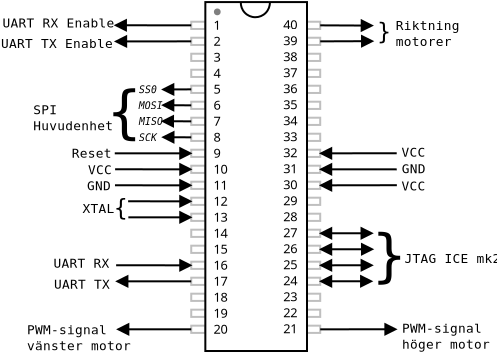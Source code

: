 <?xml version="1.0" encoding="UTF-8"?>
<dia:diagram xmlns:dia="http://www.lysator.liu.se/~alla/dia/">
  <dia:layer name="Background" visible="true" active="true">
    <dia:group>
      <dia:object type="Standard - Box" version="0" id="O0">
        <dia:attribute name="obj_pos">
          <dia:point val="30.769,11.991"/>
        </dia:attribute>
        <dia:attribute name="obj_bb">
          <dia:rectangle val="30.719,11.941;31.531,12.403"/>
        </dia:attribute>
        <dia:attribute name="elem_corner">
          <dia:point val="30.769,11.991"/>
        </dia:attribute>
        <dia:attribute name="elem_width">
          <dia:real val="0.712"/>
        </dia:attribute>
        <dia:attribute name="elem_height">
          <dia:real val="0.362"/>
        </dia:attribute>
        <dia:attribute name="border_color">
          <dia:color val="#bfbfbf"/>
        </dia:attribute>
        <dia:attribute name="show_background">
          <dia:boolean val="true"/>
        </dia:attribute>
      </dia:object>
      <dia:object type="Standard - Box" version="0" id="O1">
        <dia:attribute name="obj_pos">
          <dia:point val="30.769,11.191"/>
        </dia:attribute>
        <dia:attribute name="obj_bb">
          <dia:rectangle val="30.719,11.141;31.531,11.603"/>
        </dia:attribute>
        <dia:attribute name="elem_corner">
          <dia:point val="30.769,11.191"/>
        </dia:attribute>
        <dia:attribute name="elem_width">
          <dia:real val="0.712"/>
        </dia:attribute>
        <dia:attribute name="elem_height">
          <dia:real val="0.362"/>
        </dia:attribute>
        <dia:attribute name="border_color">
          <dia:color val="#bfbfbf"/>
        </dia:attribute>
        <dia:attribute name="show_background">
          <dia:boolean val="true"/>
        </dia:attribute>
      </dia:object>
      <dia:object type="Standard - Box" version="0" id="O2">
        <dia:attribute name="obj_pos">
          <dia:point val="30.769,10.391"/>
        </dia:attribute>
        <dia:attribute name="obj_bb">
          <dia:rectangle val="30.719,10.341;31.531,10.803"/>
        </dia:attribute>
        <dia:attribute name="elem_corner">
          <dia:point val="30.769,10.391"/>
        </dia:attribute>
        <dia:attribute name="elem_width">
          <dia:real val="0.712"/>
        </dia:attribute>
        <dia:attribute name="elem_height">
          <dia:real val="0.362"/>
        </dia:attribute>
        <dia:attribute name="border_color">
          <dia:color val="#bfbfbf"/>
        </dia:attribute>
        <dia:attribute name="show_background">
          <dia:boolean val="true"/>
        </dia:attribute>
      </dia:object>
      <dia:object type="Standard - Box" version="0" id="O3">
        <dia:attribute name="obj_pos">
          <dia:point val="30.769,13.591"/>
        </dia:attribute>
        <dia:attribute name="obj_bb">
          <dia:rectangle val="30.719,13.54;31.531,14.003"/>
        </dia:attribute>
        <dia:attribute name="elem_corner">
          <dia:point val="30.769,13.591"/>
        </dia:attribute>
        <dia:attribute name="elem_width">
          <dia:real val="0.712"/>
        </dia:attribute>
        <dia:attribute name="elem_height">
          <dia:real val="0.362"/>
        </dia:attribute>
        <dia:attribute name="border_color">
          <dia:color val="#bfbfbf"/>
        </dia:attribute>
        <dia:attribute name="show_background">
          <dia:boolean val="true"/>
        </dia:attribute>
      </dia:object>
      <dia:object type="Standard - Box" version="0" id="O4">
        <dia:attribute name="obj_pos">
          <dia:point val="30.769,12.791"/>
        </dia:attribute>
        <dia:attribute name="obj_bb">
          <dia:rectangle val="30.719,12.741;31.531,13.203"/>
        </dia:attribute>
        <dia:attribute name="elem_corner">
          <dia:point val="30.769,12.791"/>
        </dia:attribute>
        <dia:attribute name="elem_width">
          <dia:real val="0.712"/>
        </dia:attribute>
        <dia:attribute name="elem_height">
          <dia:real val="0.362"/>
        </dia:attribute>
        <dia:attribute name="border_color">
          <dia:color val="#bfbfbf"/>
        </dia:attribute>
        <dia:attribute name="show_background">
          <dia:boolean val="true"/>
        </dia:attribute>
      </dia:object>
      <dia:object type="Standard - Box" version="0" id="O5">
        <dia:attribute name="obj_pos">
          <dia:point val="30.769,15.99"/>
        </dia:attribute>
        <dia:attribute name="obj_bb">
          <dia:rectangle val="30.719,15.94;31.531,16.402"/>
        </dia:attribute>
        <dia:attribute name="elem_corner">
          <dia:point val="30.769,15.99"/>
        </dia:attribute>
        <dia:attribute name="elem_width">
          <dia:real val="0.712"/>
        </dia:attribute>
        <dia:attribute name="elem_height">
          <dia:real val="0.362"/>
        </dia:attribute>
        <dia:attribute name="border_color">
          <dia:color val="#bfbfbf"/>
        </dia:attribute>
        <dia:attribute name="show_background">
          <dia:boolean val="true"/>
        </dia:attribute>
      </dia:object>
      <dia:object type="Standard - Box" version="0" id="O6">
        <dia:attribute name="obj_pos">
          <dia:point val="30.769,15.19"/>
        </dia:attribute>
        <dia:attribute name="obj_bb">
          <dia:rectangle val="30.719,15.14;31.531,15.603"/>
        </dia:attribute>
        <dia:attribute name="elem_corner">
          <dia:point val="30.769,15.19"/>
        </dia:attribute>
        <dia:attribute name="elem_width">
          <dia:real val="0.712"/>
        </dia:attribute>
        <dia:attribute name="elem_height">
          <dia:real val="0.362"/>
        </dia:attribute>
        <dia:attribute name="border_color">
          <dia:color val="#bfbfbf"/>
        </dia:attribute>
        <dia:attribute name="show_background">
          <dia:boolean val="true"/>
        </dia:attribute>
      </dia:object>
      <dia:object type="Standard - Box" version="0" id="O7">
        <dia:attribute name="obj_pos">
          <dia:point val="30.769,14.39"/>
        </dia:attribute>
        <dia:attribute name="obj_bb">
          <dia:rectangle val="30.719,14.34;31.531,14.803"/>
        </dia:attribute>
        <dia:attribute name="elem_corner">
          <dia:point val="30.769,14.39"/>
        </dia:attribute>
        <dia:attribute name="elem_width">
          <dia:real val="0.712"/>
        </dia:attribute>
        <dia:attribute name="elem_height">
          <dia:real val="0.362"/>
        </dia:attribute>
        <dia:attribute name="border_color">
          <dia:color val="#bfbfbf"/>
        </dia:attribute>
        <dia:attribute name="show_background">
          <dia:boolean val="true"/>
        </dia:attribute>
      </dia:object>
      <dia:object type="Standard - Box" version="0" id="O8">
        <dia:attribute name="obj_pos">
          <dia:point val="30.769,17.59"/>
        </dia:attribute>
        <dia:attribute name="obj_bb">
          <dia:rectangle val="30.719,17.54;31.531,18.002"/>
        </dia:attribute>
        <dia:attribute name="elem_corner">
          <dia:point val="30.769,17.59"/>
        </dia:attribute>
        <dia:attribute name="elem_width">
          <dia:real val="0.712"/>
        </dia:attribute>
        <dia:attribute name="elem_height">
          <dia:real val="0.362"/>
        </dia:attribute>
        <dia:attribute name="border_color">
          <dia:color val="#bfbfbf"/>
        </dia:attribute>
        <dia:attribute name="show_background">
          <dia:boolean val="true"/>
        </dia:attribute>
      </dia:object>
      <dia:object type="Standard - Box" version="0" id="O9">
        <dia:attribute name="obj_pos">
          <dia:point val="30.769,16.79"/>
        </dia:attribute>
        <dia:attribute name="obj_bb">
          <dia:rectangle val="30.719,16.74;31.531,17.202"/>
        </dia:attribute>
        <dia:attribute name="elem_corner">
          <dia:point val="30.769,16.79"/>
        </dia:attribute>
        <dia:attribute name="elem_width">
          <dia:real val="0.712"/>
        </dia:attribute>
        <dia:attribute name="elem_height">
          <dia:real val="0.362"/>
        </dia:attribute>
        <dia:attribute name="border_color">
          <dia:color val="#bfbfbf"/>
        </dia:attribute>
        <dia:attribute name="show_background">
          <dia:boolean val="true"/>
        </dia:attribute>
      </dia:object>
      <dia:object type="Standard - Box" version="0" id="O10">
        <dia:attribute name="obj_pos">
          <dia:point val="30.769,19.989"/>
        </dia:attribute>
        <dia:attribute name="obj_bb">
          <dia:rectangle val="30.719,19.939;31.531,20.402"/>
        </dia:attribute>
        <dia:attribute name="elem_corner">
          <dia:point val="30.769,19.989"/>
        </dia:attribute>
        <dia:attribute name="elem_width">
          <dia:real val="0.712"/>
        </dia:attribute>
        <dia:attribute name="elem_height">
          <dia:real val="0.362"/>
        </dia:attribute>
        <dia:attribute name="border_color">
          <dia:color val="#bfbfbf"/>
        </dia:attribute>
        <dia:attribute name="show_background">
          <dia:boolean val="true"/>
        </dia:attribute>
      </dia:object>
      <dia:object type="Standard - Box" version="0" id="O11">
        <dia:attribute name="obj_pos">
          <dia:point val="30.769,19.189"/>
        </dia:attribute>
        <dia:attribute name="obj_bb">
          <dia:rectangle val="30.719,19.14;31.531,19.602"/>
        </dia:attribute>
        <dia:attribute name="elem_corner">
          <dia:point val="30.769,19.189"/>
        </dia:attribute>
        <dia:attribute name="elem_width">
          <dia:real val="0.712"/>
        </dia:attribute>
        <dia:attribute name="elem_height">
          <dia:real val="0.362"/>
        </dia:attribute>
        <dia:attribute name="border_color">
          <dia:color val="#bfbfbf"/>
        </dia:attribute>
        <dia:attribute name="show_background">
          <dia:boolean val="true"/>
        </dia:attribute>
      </dia:object>
      <dia:object type="Standard - Box" version="0" id="O12">
        <dia:attribute name="obj_pos">
          <dia:point val="30.769,18.39"/>
        </dia:attribute>
        <dia:attribute name="obj_bb">
          <dia:rectangle val="30.719,18.34;31.531,18.802"/>
        </dia:attribute>
        <dia:attribute name="elem_corner">
          <dia:point val="30.769,18.39"/>
        </dia:attribute>
        <dia:attribute name="elem_width">
          <dia:real val="0.712"/>
        </dia:attribute>
        <dia:attribute name="elem_height">
          <dia:real val="0.362"/>
        </dia:attribute>
        <dia:attribute name="border_color">
          <dia:color val="#bfbfbf"/>
        </dia:attribute>
        <dia:attribute name="show_background">
          <dia:boolean val="true"/>
        </dia:attribute>
      </dia:object>
      <dia:object type="Standard - Box" version="0" id="O13">
        <dia:attribute name="obj_pos">
          <dia:point val="30.769,21.589"/>
        </dia:attribute>
        <dia:attribute name="obj_bb">
          <dia:rectangle val="30.719,21.539;31.531,22.002"/>
        </dia:attribute>
        <dia:attribute name="elem_corner">
          <dia:point val="30.769,21.589"/>
        </dia:attribute>
        <dia:attribute name="elem_width">
          <dia:real val="0.712"/>
        </dia:attribute>
        <dia:attribute name="elem_height">
          <dia:real val="0.362"/>
        </dia:attribute>
        <dia:attribute name="border_color">
          <dia:color val="#bfbfbf"/>
        </dia:attribute>
        <dia:attribute name="show_background">
          <dia:boolean val="true"/>
        </dia:attribute>
      </dia:object>
      <dia:object type="Standard - Box" version="0" id="O14">
        <dia:attribute name="obj_pos">
          <dia:point val="30.769,20.789"/>
        </dia:attribute>
        <dia:attribute name="obj_bb">
          <dia:rectangle val="30.719,20.739;31.531,21.202"/>
        </dia:attribute>
        <dia:attribute name="elem_corner">
          <dia:point val="30.769,20.789"/>
        </dia:attribute>
        <dia:attribute name="elem_width">
          <dia:real val="0.712"/>
        </dia:attribute>
        <dia:attribute name="elem_height">
          <dia:real val="0.362"/>
        </dia:attribute>
        <dia:attribute name="border_color">
          <dia:color val="#bfbfbf"/>
        </dia:attribute>
        <dia:attribute name="show_background">
          <dia:boolean val="true"/>
        </dia:attribute>
      </dia:object>
      <dia:object type="Standard - Box" version="0" id="O15">
        <dia:attribute name="obj_pos">
          <dia:point val="30.769,23.989"/>
        </dia:attribute>
        <dia:attribute name="obj_bb">
          <dia:rectangle val="30.719,23.939;31.531,24.401"/>
        </dia:attribute>
        <dia:attribute name="elem_corner">
          <dia:point val="30.769,23.989"/>
        </dia:attribute>
        <dia:attribute name="elem_width">
          <dia:real val="0.712"/>
        </dia:attribute>
        <dia:attribute name="elem_height">
          <dia:real val="0.362"/>
        </dia:attribute>
        <dia:attribute name="border_color">
          <dia:color val="#bfbfbf"/>
        </dia:attribute>
        <dia:attribute name="show_background">
          <dia:boolean val="true"/>
        </dia:attribute>
      </dia:object>
      <dia:object type="Standard - Box" version="0" id="O16">
        <dia:attribute name="obj_pos">
          <dia:point val="30.769,23.189"/>
        </dia:attribute>
        <dia:attribute name="obj_bb">
          <dia:rectangle val="30.719,23.139;31.531,23.601"/>
        </dia:attribute>
        <dia:attribute name="elem_corner">
          <dia:point val="30.769,23.189"/>
        </dia:attribute>
        <dia:attribute name="elem_width">
          <dia:real val="0.712"/>
        </dia:attribute>
        <dia:attribute name="elem_height">
          <dia:real val="0.362"/>
        </dia:attribute>
        <dia:attribute name="border_color">
          <dia:color val="#bfbfbf"/>
        </dia:attribute>
        <dia:attribute name="show_background">
          <dia:boolean val="true"/>
        </dia:attribute>
      </dia:object>
      <dia:object type="Standard - Box" version="0" id="O17">
        <dia:attribute name="obj_pos">
          <dia:point val="30.769,22.389"/>
        </dia:attribute>
        <dia:attribute name="obj_bb">
          <dia:rectangle val="30.719,22.339;31.531,22.801"/>
        </dia:attribute>
        <dia:attribute name="elem_corner">
          <dia:point val="30.769,22.389"/>
        </dia:attribute>
        <dia:attribute name="elem_width">
          <dia:real val="0.712"/>
        </dia:attribute>
        <dia:attribute name="elem_height">
          <dia:real val="0.362"/>
        </dia:attribute>
        <dia:attribute name="border_color">
          <dia:color val="#bfbfbf"/>
        </dia:attribute>
        <dia:attribute name="show_background">
          <dia:boolean val="true"/>
        </dia:attribute>
      </dia:object>
      <dia:object type="Standard - Box" version="0" id="O18">
        <dia:attribute name="obj_pos">
          <dia:point val="30.769,25.588"/>
        </dia:attribute>
        <dia:attribute name="obj_bb">
          <dia:rectangle val="30.719,25.538;31.531,26.001"/>
        </dia:attribute>
        <dia:attribute name="elem_corner">
          <dia:point val="30.769,25.588"/>
        </dia:attribute>
        <dia:attribute name="elem_width">
          <dia:real val="0.712"/>
        </dia:attribute>
        <dia:attribute name="elem_height">
          <dia:real val="0.362"/>
        </dia:attribute>
        <dia:attribute name="border_color">
          <dia:color val="#bfbfbf"/>
        </dia:attribute>
        <dia:attribute name="show_background">
          <dia:boolean val="true"/>
        </dia:attribute>
      </dia:object>
      <dia:object type="Standard - Box" version="0" id="O19">
        <dia:attribute name="obj_pos">
          <dia:point val="30.769,24.788"/>
        </dia:attribute>
        <dia:attribute name="obj_bb">
          <dia:rectangle val="30.719,24.738;31.531,25.201"/>
        </dia:attribute>
        <dia:attribute name="elem_corner">
          <dia:point val="30.769,24.788"/>
        </dia:attribute>
        <dia:attribute name="elem_width">
          <dia:real val="0.712"/>
        </dia:attribute>
        <dia:attribute name="elem_height">
          <dia:real val="0.362"/>
        </dia:attribute>
        <dia:attribute name="border_color">
          <dia:color val="#bfbfbf"/>
        </dia:attribute>
        <dia:attribute name="show_background">
          <dia:boolean val="true"/>
        </dia:attribute>
      </dia:object>
      <dia:object type="Standard - Box" version="0" id="O20">
        <dia:attribute name="obj_pos">
          <dia:point val="36.505,10.391"/>
        </dia:attribute>
        <dia:attribute name="obj_bb">
          <dia:rectangle val="36.455,10.341;37.268,10.803"/>
        </dia:attribute>
        <dia:attribute name="elem_corner">
          <dia:point val="36.505,10.391"/>
        </dia:attribute>
        <dia:attribute name="elem_width">
          <dia:real val="0.712"/>
        </dia:attribute>
        <dia:attribute name="elem_height">
          <dia:real val="0.362"/>
        </dia:attribute>
        <dia:attribute name="border_color">
          <dia:color val="#bfbfbf"/>
        </dia:attribute>
        <dia:attribute name="show_background">
          <dia:boolean val="true"/>
        </dia:attribute>
      </dia:object>
      <dia:object type="Standard - Box" version="0" id="O21">
        <dia:attribute name="obj_pos">
          <dia:point val="36.505,11.191"/>
        </dia:attribute>
        <dia:attribute name="obj_bb">
          <dia:rectangle val="36.455,11.141;37.268,11.603"/>
        </dia:attribute>
        <dia:attribute name="elem_corner">
          <dia:point val="36.505,11.191"/>
        </dia:attribute>
        <dia:attribute name="elem_width">
          <dia:real val="0.712"/>
        </dia:attribute>
        <dia:attribute name="elem_height">
          <dia:real val="0.362"/>
        </dia:attribute>
        <dia:attribute name="border_color">
          <dia:color val="#bfbfbf"/>
        </dia:attribute>
        <dia:attribute name="show_background">
          <dia:boolean val="true"/>
        </dia:attribute>
      </dia:object>
      <dia:object type="Standard - Box" version="0" id="O22">
        <dia:attribute name="obj_pos">
          <dia:point val="36.505,11.991"/>
        </dia:attribute>
        <dia:attribute name="obj_bb">
          <dia:rectangle val="36.455,11.941;37.268,12.403"/>
        </dia:attribute>
        <dia:attribute name="elem_corner">
          <dia:point val="36.505,11.991"/>
        </dia:attribute>
        <dia:attribute name="elem_width">
          <dia:real val="0.712"/>
        </dia:attribute>
        <dia:attribute name="elem_height">
          <dia:real val="0.362"/>
        </dia:attribute>
        <dia:attribute name="border_color">
          <dia:color val="#bfbfbf"/>
        </dia:attribute>
        <dia:attribute name="show_background">
          <dia:boolean val="true"/>
        </dia:attribute>
      </dia:object>
      <dia:object type="Standard - Box" version="0" id="O23">
        <dia:attribute name="obj_pos">
          <dia:point val="36.505,12.791"/>
        </dia:attribute>
        <dia:attribute name="obj_bb">
          <dia:rectangle val="36.455,12.741;37.268,13.203"/>
        </dia:attribute>
        <dia:attribute name="elem_corner">
          <dia:point val="36.505,12.791"/>
        </dia:attribute>
        <dia:attribute name="elem_width">
          <dia:real val="0.712"/>
        </dia:attribute>
        <dia:attribute name="elem_height">
          <dia:real val="0.362"/>
        </dia:attribute>
        <dia:attribute name="border_color">
          <dia:color val="#bfbfbf"/>
        </dia:attribute>
        <dia:attribute name="show_background">
          <dia:boolean val="true"/>
        </dia:attribute>
      </dia:object>
      <dia:object type="Standard - Box" version="0" id="O24">
        <dia:attribute name="obj_pos">
          <dia:point val="36.505,13.591"/>
        </dia:attribute>
        <dia:attribute name="obj_bb">
          <dia:rectangle val="36.455,13.54;37.268,14.003"/>
        </dia:attribute>
        <dia:attribute name="elem_corner">
          <dia:point val="36.505,13.591"/>
        </dia:attribute>
        <dia:attribute name="elem_width">
          <dia:real val="0.712"/>
        </dia:attribute>
        <dia:attribute name="elem_height">
          <dia:real val="0.362"/>
        </dia:attribute>
        <dia:attribute name="border_color">
          <dia:color val="#bfbfbf"/>
        </dia:attribute>
        <dia:attribute name="show_background">
          <dia:boolean val="true"/>
        </dia:attribute>
      </dia:object>
      <dia:object type="Standard - Box" version="0" id="O25">
        <dia:attribute name="obj_pos">
          <dia:point val="36.505,14.39"/>
        </dia:attribute>
        <dia:attribute name="obj_bb">
          <dia:rectangle val="36.455,14.34;37.268,14.803"/>
        </dia:attribute>
        <dia:attribute name="elem_corner">
          <dia:point val="36.505,14.39"/>
        </dia:attribute>
        <dia:attribute name="elem_width">
          <dia:real val="0.712"/>
        </dia:attribute>
        <dia:attribute name="elem_height">
          <dia:real val="0.362"/>
        </dia:attribute>
        <dia:attribute name="border_color">
          <dia:color val="#bfbfbf"/>
        </dia:attribute>
        <dia:attribute name="show_background">
          <dia:boolean val="true"/>
        </dia:attribute>
      </dia:object>
      <dia:object type="Standard - Box" version="0" id="O26">
        <dia:attribute name="obj_pos">
          <dia:point val="36.505,15.19"/>
        </dia:attribute>
        <dia:attribute name="obj_bb">
          <dia:rectangle val="36.455,15.14;37.268,15.603"/>
        </dia:attribute>
        <dia:attribute name="elem_corner">
          <dia:point val="36.505,15.19"/>
        </dia:attribute>
        <dia:attribute name="elem_width">
          <dia:real val="0.712"/>
        </dia:attribute>
        <dia:attribute name="elem_height">
          <dia:real val="0.362"/>
        </dia:attribute>
        <dia:attribute name="border_color">
          <dia:color val="#bfbfbf"/>
        </dia:attribute>
        <dia:attribute name="show_background">
          <dia:boolean val="true"/>
        </dia:attribute>
      </dia:object>
      <dia:object type="Standard - Box" version="0" id="O27">
        <dia:attribute name="obj_pos">
          <dia:point val="36.505,15.99"/>
        </dia:attribute>
        <dia:attribute name="obj_bb">
          <dia:rectangle val="36.455,15.94;37.268,16.402"/>
        </dia:attribute>
        <dia:attribute name="elem_corner">
          <dia:point val="36.505,15.99"/>
        </dia:attribute>
        <dia:attribute name="elem_width">
          <dia:real val="0.712"/>
        </dia:attribute>
        <dia:attribute name="elem_height">
          <dia:real val="0.362"/>
        </dia:attribute>
        <dia:attribute name="border_color">
          <dia:color val="#bfbfbf"/>
        </dia:attribute>
        <dia:attribute name="show_background">
          <dia:boolean val="true"/>
        </dia:attribute>
      </dia:object>
      <dia:object type="Standard - Box" version="0" id="O28">
        <dia:attribute name="obj_pos">
          <dia:point val="36.505,16.79"/>
        </dia:attribute>
        <dia:attribute name="obj_bb">
          <dia:rectangle val="36.455,16.74;37.268,17.202"/>
        </dia:attribute>
        <dia:attribute name="elem_corner">
          <dia:point val="36.505,16.79"/>
        </dia:attribute>
        <dia:attribute name="elem_width">
          <dia:real val="0.712"/>
        </dia:attribute>
        <dia:attribute name="elem_height">
          <dia:real val="0.362"/>
        </dia:attribute>
        <dia:attribute name="border_color">
          <dia:color val="#bfbfbf"/>
        </dia:attribute>
        <dia:attribute name="show_background">
          <dia:boolean val="true"/>
        </dia:attribute>
      </dia:object>
      <dia:object type="Standard - Box" version="0" id="O29">
        <dia:attribute name="obj_pos">
          <dia:point val="36.505,17.59"/>
        </dia:attribute>
        <dia:attribute name="obj_bb">
          <dia:rectangle val="36.455,17.54;37.268,18.002"/>
        </dia:attribute>
        <dia:attribute name="elem_corner">
          <dia:point val="36.505,17.59"/>
        </dia:attribute>
        <dia:attribute name="elem_width">
          <dia:real val="0.712"/>
        </dia:attribute>
        <dia:attribute name="elem_height">
          <dia:real val="0.362"/>
        </dia:attribute>
        <dia:attribute name="border_color">
          <dia:color val="#bfbfbf"/>
        </dia:attribute>
        <dia:attribute name="show_background">
          <dia:boolean val="true"/>
        </dia:attribute>
      </dia:object>
      <dia:object type="Standard - Box" version="0" id="O30">
        <dia:attribute name="obj_pos">
          <dia:point val="36.505,18.39"/>
        </dia:attribute>
        <dia:attribute name="obj_bb">
          <dia:rectangle val="36.455,18.34;37.268,18.802"/>
        </dia:attribute>
        <dia:attribute name="elem_corner">
          <dia:point val="36.505,18.39"/>
        </dia:attribute>
        <dia:attribute name="elem_width">
          <dia:real val="0.712"/>
        </dia:attribute>
        <dia:attribute name="elem_height">
          <dia:real val="0.362"/>
        </dia:attribute>
        <dia:attribute name="border_color">
          <dia:color val="#bfbfbf"/>
        </dia:attribute>
        <dia:attribute name="show_background">
          <dia:boolean val="true"/>
        </dia:attribute>
      </dia:object>
      <dia:object type="Standard - Box" version="0" id="O31">
        <dia:attribute name="obj_pos">
          <dia:point val="36.505,19.189"/>
        </dia:attribute>
        <dia:attribute name="obj_bb">
          <dia:rectangle val="36.455,19.14;37.268,19.602"/>
        </dia:attribute>
        <dia:attribute name="elem_corner">
          <dia:point val="36.505,19.189"/>
        </dia:attribute>
        <dia:attribute name="elem_width">
          <dia:real val="0.712"/>
        </dia:attribute>
        <dia:attribute name="elem_height">
          <dia:real val="0.362"/>
        </dia:attribute>
        <dia:attribute name="border_color">
          <dia:color val="#bfbfbf"/>
        </dia:attribute>
        <dia:attribute name="show_background">
          <dia:boolean val="true"/>
        </dia:attribute>
      </dia:object>
      <dia:object type="Standard - Box" version="0" id="O32">
        <dia:attribute name="obj_pos">
          <dia:point val="36.505,19.989"/>
        </dia:attribute>
        <dia:attribute name="obj_bb">
          <dia:rectangle val="36.455,19.939;37.268,20.402"/>
        </dia:attribute>
        <dia:attribute name="elem_corner">
          <dia:point val="36.505,19.989"/>
        </dia:attribute>
        <dia:attribute name="elem_width">
          <dia:real val="0.712"/>
        </dia:attribute>
        <dia:attribute name="elem_height">
          <dia:real val="0.362"/>
        </dia:attribute>
        <dia:attribute name="border_color">
          <dia:color val="#bfbfbf"/>
        </dia:attribute>
        <dia:attribute name="show_background">
          <dia:boolean val="true"/>
        </dia:attribute>
      </dia:object>
      <dia:object type="Standard - Box" version="0" id="O33">
        <dia:attribute name="obj_pos">
          <dia:point val="36.505,20.789"/>
        </dia:attribute>
        <dia:attribute name="obj_bb">
          <dia:rectangle val="36.455,20.739;37.268,21.202"/>
        </dia:attribute>
        <dia:attribute name="elem_corner">
          <dia:point val="36.505,20.789"/>
        </dia:attribute>
        <dia:attribute name="elem_width">
          <dia:real val="0.712"/>
        </dia:attribute>
        <dia:attribute name="elem_height">
          <dia:real val="0.362"/>
        </dia:attribute>
        <dia:attribute name="border_color">
          <dia:color val="#bfbfbf"/>
        </dia:attribute>
        <dia:attribute name="show_background">
          <dia:boolean val="true"/>
        </dia:attribute>
      </dia:object>
      <dia:object type="Standard - Box" version="0" id="O34">
        <dia:attribute name="obj_pos">
          <dia:point val="36.505,21.589"/>
        </dia:attribute>
        <dia:attribute name="obj_bb">
          <dia:rectangle val="36.455,21.539;37.268,22.002"/>
        </dia:attribute>
        <dia:attribute name="elem_corner">
          <dia:point val="36.505,21.589"/>
        </dia:attribute>
        <dia:attribute name="elem_width">
          <dia:real val="0.712"/>
        </dia:attribute>
        <dia:attribute name="elem_height">
          <dia:real val="0.362"/>
        </dia:attribute>
        <dia:attribute name="border_color">
          <dia:color val="#bfbfbf"/>
        </dia:attribute>
        <dia:attribute name="show_background">
          <dia:boolean val="true"/>
        </dia:attribute>
      </dia:object>
      <dia:object type="Standard - Box" version="0" id="O35">
        <dia:attribute name="obj_pos">
          <dia:point val="36.505,22.389"/>
        </dia:attribute>
        <dia:attribute name="obj_bb">
          <dia:rectangle val="36.455,22.339;37.268,22.801"/>
        </dia:attribute>
        <dia:attribute name="elem_corner">
          <dia:point val="36.505,22.389"/>
        </dia:attribute>
        <dia:attribute name="elem_width">
          <dia:real val="0.712"/>
        </dia:attribute>
        <dia:attribute name="elem_height">
          <dia:real val="0.362"/>
        </dia:attribute>
        <dia:attribute name="border_color">
          <dia:color val="#bfbfbf"/>
        </dia:attribute>
        <dia:attribute name="show_background">
          <dia:boolean val="true"/>
        </dia:attribute>
      </dia:object>
      <dia:object type="Standard - Box" version="0" id="O36">
        <dia:attribute name="obj_pos">
          <dia:point val="36.505,23.189"/>
        </dia:attribute>
        <dia:attribute name="obj_bb">
          <dia:rectangle val="36.455,23.139;37.268,23.601"/>
        </dia:attribute>
        <dia:attribute name="elem_corner">
          <dia:point val="36.505,23.189"/>
        </dia:attribute>
        <dia:attribute name="elem_width">
          <dia:real val="0.712"/>
        </dia:attribute>
        <dia:attribute name="elem_height">
          <dia:real val="0.362"/>
        </dia:attribute>
        <dia:attribute name="border_color">
          <dia:color val="#bfbfbf"/>
        </dia:attribute>
        <dia:attribute name="show_background">
          <dia:boolean val="true"/>
        </dia:attribute>
      </dia:object>
      <dia:object type="Standard - Box" version="0" id="O37">
        <dia:attribute name="obj_pos">
          <dia:point val="36.505,23.989"/>
        </dia:attribute>
        <dia:attribute name="obj_bb">
          <dia:rectangle val="36.455,23.939;37.268,24.401"/>
        </dia:attribute>
        <dia:attribute name="elem_corner">
          <dia:point val="36.505,23.989"/>
        </dia:attribute>
        <dia:attribute name="elem_width">
          <dia:real val="0.712"/>
        </dia:attribute>
        <dia:attribute name="elem_height">
          <dia:real val="0.362"/>
        </dia:attribute>
        <dia:attribute name="border_color">
          <dia:color val="#bfbfbf"/>
        </dia:attribute>
        <dia:attribute name="show_background">
          <dia:boolean val="true"/>
        </dia:attribute>
      </dia:object>
      <dia:object type="Standard - Box" version="0" id="O38">
        <dia:attribute name="obj_pos">
          <dia:point val="36.505,24.788"/>
        </dia:attribute>
        <dia:attribute name="obj_bb">
          <dia:rectangle val="36.455,24.738;37.268,25.201"/>
        </dia:attribute>
        <dia:attribute name="elem_corner">
          <dia:point val="36.505,24.788"/>
        </dia:attribute>
        <dia:attribute name="elem_width">
          <dia:real val="0.712"/>
        </dia:attribute>
        <dia:attribute name="elem_height">
          <dia:real val="0.362"/>
        </dia:attribute>
        <dia:attribute name="border_color">
          <dia:color val="#bfbfbf"/>
        </dia:attribute>
        <dia:attribute name="show_background">
          <dia:boolean val="true"/>
        </dia:attribute>
      </dia:object>
      <dia:object type="Standard - Box" version="0" id="O39">
        <dia:attribute name="obj_pos">
          <dia:point val="36.505,25.588"/>
        </dia:attribute>
        <dia:attribute name="obj_bb">
          <dia:rectangle val="36.455,25.538;37.268,26.001"/>
        </dia:attribute>
        <dia:attribute name="elem_corner">
          <dia:point val="36.505,25.588"/>
        </dia:attribute>
        <dia:attribute name="elem_width">
          <dia:real val="0.712"/>
        </dia:attribute>
        <dia:attribute name="elem_height">
          <dia:real val="0.362"/>
        </dia:attribute>
        <dia:attribute name="border_color">
          <dia:color val="#bfbfbf"/>
        </dia:attribute>
        <dia:attribute name="show_background">
          <dia:boolean val="true"/>
        </dia:attribute>
      </dia:object>
      <dia:object type="Standard - Box" version="0" id="O40">
        <dia:attribute name="obj_pos">
          <dia:point val="31.474,9.409"/>
        </dia:attribute>
        <dia:attribute name="obj_bb">
          <dia:rectangle val="31.424,9.359;36.608,26.905"/>
        </dia:attribute>
        <dia:attribute name="elem_corner">
          <dia:point val="31.474,9.409"/>
        </dia:attribute>
        <dia:attribute name="elem_width">
          <dia:real val="5.083"/>
        </dia:attribute>
        <dia:attribute name="elem_height">
          <dia:real val="17.446"/>
        </dia:attribute>
        <dia:attribute name="show_background">
          <dia:boolean val="true"/>
        </dia:attribute>
      </dia:object>
      <dia:object type="Standard - Text" version="1" id="O41">
        <dia:attribute name="obj_pos">
          <dia:point val="31.887,10.788"/>
        </dia:attribute>
        <dia:attribute name="obj_bb">
          <dia:rectangle val="31.887,10.193;32.702,26.14"/>
        </dia:attribute>
        <dia:attribute name="text">
          <dia:composite type="text">
            <dia:attribute name="string">
              <dia:string>#1
2
3
4
5
6
7
8
9
10
11
12
13
14
15
16
17
18
19
20#</dia:string>
            </dia:attribute>
            <dia:attribute name="font">
              <dia:font family="sans" style="0" name="Helvetica"/>
            </dia:attribute>
            <dia:attribute name="height">
              <dia:real val="0.8"/>
            </dia:attribute>
            <dia:attribute name="pos">
              <dia:point val="31.887,10.788"/>
            </dia:attribute>
            <dia:attribute name="color">
              <dia:color val="#000000"/>
            </dia:attribute>
            <dia:attribute name="alignment">
              <dia:enum val="0"/>
            </dia:attribute>
          </dia:composite>
        </dia:attribute>
        <dia:attribute name="valign">
          <dia:enum val="3"/>
        </dia:attribute>
      </dia:object>
      <dia:object type="Standard - Text" version="1" id="O42">
        <dia:attribute name="obj_pos">
          <dia:point val="35.372,10.765"/>
        </dia:attribute>
        <dia:attribute name="obj_bb">
          <dia:rectangle val="35.372,10.17;36.187,26.117"/>
        </dia:attribute>
        <dia:attribute name="text">
          <dia:composite type="text">
            <dia:attribute name="string">
              <dia:string>#40
39
38
37
36
35
34
33
32
31
30
29
28
27
26
25
24
23
22
21#</dia:string>
            </dia:attribute>
            <dia:attribute name="font">
              <dia:font family="sans" style="0" name="Helvetica"/>
            </dia:attribute>
            <dia:attribute name="height">
              <dia:real val="0.8"/>
            </dia:attribute>
            <dia:attribute name="pos">
              <dia:point val="35.372,10.765"/>
            </dia:attribute>
            <dia:attribute name="color">
              <dia:color val="#000000"/>
            </dia:attribute>
            <dia:attribute name="alignment">
              <dia:enum val="0"/>
            </dia:attribute>
          </dia:composite>
        </dia:attribute>
        <dia:attribute name="valign">
          <dia:enum val="3"/>
        </dia:attribute>
      </dia:object>
      <dia:object type="Standard - Text" version="1" id="O43">
        <dia:attribute name="obj_pos">
          <dia:point val="35.233,25.839"/>
        </dia:attribute>
        <dia:attribute name="obj_bb">
          <dia:rectangle val="35.233,25.244;35.233,25.991"/>
        </dia:attribute>
        <dia:attribute name="text">
          <dia:composite type="text">
            <dia:attribute name="string">
              <dia:string>##</dia:string>
            </dia:attribute>
            <dia:attribute name="font">
              <dia:font family="sans" style="0" name="Helvetica"/>
            </dia:attribute>
            <dia:attribute name="height">
              <dia:real val="0.8"/>
            </dia:attribute>
            <dia:attribute name="pos">
              <dia:point val="35.233,25.839"/>
            </dia:attribute>
            <dia:attribute name="color">
              <dia:color val="#000000"/>
            </dia:attribute>
            <dia:attribute name="alignment">
              <dia:enum val="0"/>
            </dia:attribute>
          </dia:composite>
        </dia:attribute>
        <dia:attribute name="valign">
          <dia:enum val="3"/>
        </dia:attribute>
      </dia:object>
      <dia:object type="Geometric - Perfect Circle" version="1" id="O44">
        <dia:attribute name="obj_pos">
          <dia:point val="31.951,9.778"/>
        </dia:attribute>
        <dia:attribute name="obj_bb">
          <dia:rectangle val="31.901,9.728;32.242,10.069"/>
        </dia:attribute>
        <dia:attribute name="meta">
          <dia:composite type="dict"/>
        </dia:attribute>
        <dia:attribute name="elem_corner">
          <dia:point val="31.951,9.778"/>
        </dia:attribute>
        <dia:attribute name="elem_width">
          <dia:real val="0.241"/>
        </dia:attribute>
        <dia:attribute name="elem_height">
          <dia:real val="0.241"/>
        </dia:attribute>
        <dia:attribute name="line_width">
          <dia:real val="0.1"/>
        </dia:attribute>
        <dia:attribute name="line_colour">
          <dia:color val="#7f7f7f"/>
        </dia:attribute>
        <dia:attribute name="fill_colour">
          <dia:color val="#7f7f7f"/>
        </dia:attribute>
        <dia:attribute name="show_background">
          <dia:boolean val="true"/>
        </dia:attribute>
        <dia:attribute name="line_style">
          <dia:enum val="0"/>
          <dia:real val="1"/>
        </dia:attribute>
        <dia:attribute name="flip_horizontal">
          <dia:boolean val="false"/>
        </dia:attribute>
        <dia:attribute name="flip_vertical">
          <dia:boolean val="false"/>
        </dia:attribute>
        <dia:attribute name="subscale">
          <dia:real val="1"/>
        </dia:attribute>
      </dia:object>
      <dia:object type="Standard - Arc" version="0" id="O45">
        <dia:attribute name="obj_pos">
          <dia:point val="33.247,9.405"/>
        </dia:attribute>
        <dia:attribute name="obj_bb">
          <dia:rectangle val="33.196,9.355;34.751,10.216"/>
        </dia:attribute>
        <dia:attribute name="conn_endpoints">
          <dia:point val="33.247,9.405"/>
          <dia:point val="34.701,9.415"/>
        </dia:attribute>
        <dia:attribute name="curve_distance">
          <dia:real val="0.756"/>
        </dia:attribute>
      </dia:object>
    </dia:group>
    <dia:object type="Standard - Line" version="0" id="O46">
      <dia:attribute name="obj_pos">
        <dia:point val="37.218,10.572"/>
      </dia:attribute>
      <dia:attribute name="obj_bb">
        <dia:rectangle val="37.168,10.251;39.953,10.913"/>
      </dia:attribute>
      <dia:attribute name="conn_endpoints">
        <dia:point val="37.218,10.572"/>
        <dia:point val="39.842,10.584"/>
      </dia:attribute>
      <dia:attribute name="numcp">
        <dia:int val="1"/>
      </dia:attribute>
      <dia:attribute name="end_arrow">
        <dia:enum val="3"/>
      </dia:attribute>
      <dia:attribute name="end_arrow_length">
        <dia:real val="0.5"/>
      </dia:attribute>
      <dia:attribute name="end_arrow_width">
        <dia:real val="0.5"/>
      </dia:attribute>
      <dia:connections>
        <dia:connection handle="0" to="O20" connection="4"/>
      </dia:connections>
    </dia:object>
    <dia:object type="Standard - Line" version="0" id="O47">
      <dia:attribute name="obj_pos">
        <dia:point val="29.324,13.779"/>
      </dia:attribute>
      <dia:attribute name="obj_bb">
        <dia:rectangle val="29.262,13.445;30.819,14.107"/>
      </dia:attribute>
      <dia:attribute name="conn_endpoints">
        <dia:point val="29.324,13.779"/>
        <dia:point val="30.769,13.772"/>
      </dia:attribute>
      <dia:attribute name="numcp">
        <dia:int val="1"/>
      </dia:attribute>
      <dia:attribute name="start_arrow">
        <dia:enum val="3"/>
      </dia:attribute>
      <dia:attribute name="start_arrow_length">
        <dia:real val="0.5"/>
      </dia:attribute>
      <dia:attribute name="start_arrow_width">
        <dia:real val="0.5"/>
      </dia:attribute>
      <dia:connections>
        <dia:connection handle="1" to="O3" connection="3"/>
      </dia:connections>
    </dia:object>
    <dia:object type="Standard - Text" version="1" id="O48">
      <dia:attribute name="obj_pos">
        <dia:point val="28.145,14.767"/>
      </dia:attribute>
      <dia:attribute name="obj_bb">
        <dia:rectangle val="28.145,14.314;29.318,14.882"/>
      </dia:attribute>
      <dia:attribute name="text">
        <dia:composite type="text">
          <dia:attribute name="string">
            <dia:string>#MOSI#</dia:string>
          </dia:attribute>
          <dia:attribute name="font">
            <dia:font family="monospace" style="8" name="Courier-Oblique"/>
          </dia:attribute>
          <dia:attribute name="height">
            <dia:real val="0.607"/>
          </dia:attribute>
          <dia:attribute name="pos">
            <dia:point val="28.145,14.767"/>
          </dia:attribute>
          <dia:attribute name="color">
            <dia:color val="#000000"/>
          </dia:attribute>
          <dia:attribute name="alignment">
            <dia:enum val="0"/>
          </dia:attribute>
        </dia:composite>
      </dia:attribute>
      <dia:attribute name="valign">
        <dia:enum val="3"/>
      </dia:attribute>
    </dia:object>
    <dia:object type="Standard - Text" version="1" id="O49">
      <dia:attribute name="obj_pos">
        <dia:point val="28.152,15.56"/>
      </dia:attribute>
      <dia:attribute name="obj_bb">
        <dia:rectangle val="28.152,15.107;29.322,15.675"/>
      </dia:attribute>
      <dia:attribute name="text">
        <dia:composite type="text">
          <dia:attribute name="string">
            <dia:string>#MISO#</dia:string>
          </dia:attribute>
          <dia:attribute name="font">
            <dia:font family="monospace" style="8" name="Courier-Oblique"/>
          </dia:attribute>
          <dia:attribute name="height">
            <dia:real val="0.607"/>
          </dia:attribute>
          <dia:attribute name="pos">
            <dia:point val="28.152,15.56"/>
          </dia:attribute>
          <dia:attribute name="color">
            <dia:color val="#000000"/>
          </dia:attribute>
          <dia:attribute name="alignment">
            <dia:enum val="0"/>
          </dia:attribute>
        </dia:composite>
      </dia:attribute>
      <dia:attribute name="valign">
        <dia:enum val="3"/>
      </dia:attribute>
    </dia:object>
    <dia:object type="Standard - Text" version="1" id="O50">
      <dia:attribute name="obj_pos">
        <dia:point val="28.162,13.968"/>
      </dia:attribute>
      <dia:attribute name="obj_bb">
        <dia:rectangle val="28.162,13.502;29.054,14.112"/>
      </dia:attribute>
      <dia:attribute name="text">
        <dia:composite type="text">
          <dia:attribute name="string">
            <dia:string>#SS0#</dia:string>
          </dia:attribute>
          <dia:attribute name="font">
            <dia:font family="monospace" style="8" name="Courier-Oblique"/>
          </dia:attribute>
          <dia:attribute name="height">
            <dia:real val="0.607"/>
          </dia:attribute>
          <dia:attribute name="pos">
            <dia:point val="28.162,13.968"/>
          </dia:attribute>
          <dia:attribute name="color">
            <dia:color val="#000000"/>
          </dia:attribute>
          <dia:attribute name="alignment">
            <dia:enum val="0"/>
          </dia:attribute>
        </dia:composite>
      </dia:attribute>
      <dia:attribute name="valign">
        <dia:enum val="3"/>
      </dia:attribute>
    </dia:object>
    <dia:object type="Standard - Text" version="1" id="O51">
      <dia:attribute name="obj_pos">
        <dia:point val="28.162,16.373"/>
      </dia:attribute>
      <dia:attribute name="obj_bb">
        <dia:rectangle val="28.162,15.921;29.064,16.488"/>
      </dia:attribute>
      <dia:attribute name="text">
        <dia:composite type="text">
          <dia:attribute name="string">
            <dia:string>#SCK#</dia:string>
          </dia:attribute>
          <dia:attribute name="font">
            <dia:font family="monospace" style="8" name="Courier-Oblique"/>
          </dia:attribute>
          <dia:attribute name="height">
            <dia:real val="0.607"/>
          </dia:attribute>
          <dia:attribute name="pos">
            <dia:point val="28.162,16.373"/>
          </dia:attribute>
          <dia:attribute name="color">
            <dia:color val="#000000"/>
          </dia:attribute>
          <dia:attribute name="alignment">
            <dia:enum val="0"/>
          </dia:attribute>
        </dia:composite>
      </dia:attribute>
      <dia:attribute name="valign">
        <dia:enum val="3"/>
      </dia:attribute>
    </dia:object>
    <dia:object type="Standard - Text" version="1" id="O52">
      <dia:attribute name="obj_pos">
        <dia:point val="26.571,15.873"/>
      </dia:attribute>
      <dia:attribute name="obj_bb">
        <dia:rectangle val="26.571,13.252;28.271,16.54"/>
      </dia:attribute>
      <dia:attribute name="text">
        <dia:composite type="text">
          <dia:attribute name="string">
            <dia:string>#{#</dia:string>
          </dia:attribute>
          <dia:attribute name="font">
            <dia:font family="monospace" style="0" name="Courier"/>
          </dia:attribute>
          <dia:attribute name="height">
            <dia:real val="3.528"/>
          </dia:attribute>
          <dia:attribute name="pos">
            <dia:point val="26.571,15.873"/>
          </dia:attribute>
          <dia:attribute name="color">
            <dia:color val="#000000"/>
          </dia:attribute>
          <dia:attribute name="alignment">
            <dia:enum val="0"/>
          </dia:attribute>
        </dia:composite>
      </dia:attribute>
      <dia:attribute name="valign">
        <dia:enum val="3"/>
      </dia:attribute>
    </dia:object>
    <dia:object type="Standard - Text" version="1" id="O53">
      <dia:attribute name="obj_pos">
        <dia:point val="22.875,15.017"/>
      </dia:attribute>
      <dia:attribute name="obj_bb">
        <dia:rectangle val="22.875,14.422;26.725,15.969"/>
      </dia:attribute>
      <dia:attribute name="text">
        <dia:composite type="text">
          <dia:attribute name="string">
            <dia:string>#SPI
Huvudenhet#</dia:string>
          </dia:attribute>
          <dia:attribute name="font">
            <dia:font family="monospace" style="0" name="Courier"/>
          </dia:attribute>
          <dia:attribute name="height">
            <dia:real val="0.8"/>
          </dia:attribute>
          <dia:attribute name="pos">
            <dia:point val="22.875,15.017"/>
          </dia:attribute>
          <dia:attribute name="color">
            <dia:color val="#000000"/>
          </dia:attribute>
          <dia:attribute name="alignment">
            <dia:enum val="0"/>
          </dia:attribute>
        </dia:composite>
      </dia:attribute>
      <dia:attribute name="valign">
        <dia:enum val="3"/>
      </dia:attribute>
    </dia:object>
    <dia:object type="Standard - Line" version="0" id="O54">
      <dia:attribute name="obj_pos">
        <dia:point val="37.218,20.97"/>
      </dia:attribute>
      <dia:attribute name="obj_bb">
        <dia:rectangle val="37.156,20.637;39.896,21.301"/>
      </dia:attribute>
      <dia:attribute name="conn_endpoints">
        <dia:point val="37.218,20.97"/>
        <dia:point val="39.834,20.968"/>
      </dia:attribute>
      <dia:attribute name="numcp">
        <dia:int val="1"/>
      </dia:attribute>
      <dia:attribute name="start_arrow">
        <dia:enum val="3"/>
      </dia:attribute>
      <dia:attribute name="start_arrow_length">
        <dia:real val="0.5"/>
      </dia:attribute>
      <dia:attribute name="start_arrow_width">
        <dia:real val="0.5"/>
      </dia:attribute>
      <dia:attribute name="end_arrow">
        <dia:enum val="3"/>
      </dia:attribute>
      <dia:attribute name="end_arrow_length">
        <dia:real val="0.5"/>
      </dia:attribute>
      <dia:attribute name="end_arrow_width">
        <dia:real val="0.5"/>
      </dia:attribute>
      <dia:connections>
        <dia:connection handle="0" to="O33" connection="4"/>
      </dia:connections>
    </dia:object>
    <dia:object type="Standard - Text" version="1" id="O55">
      <dia:attribute name="obj_pos">
        <dia:point val="39.817,23.044"/>
      </dia:attribute>
      <dia:attribute name="obj_bb">
        <dia:rectangle val="39.817,20.424;41.517,23.711"/>
      </dia:attribute>
      <dia:attribute name="text">
        <dia:composite type="text">
          <dia:attribute name="string">
            <dia:string>#}#</dia:string>
          </dia:attribute>
          <dia:attribute name="font">
            <dia:font family="monospace" style="0" name="Courier"/>
          </dia:attribute>
          <dia:attribute name="height">
            <dia:real val="3.528"/>
          </dia:attribute>
          <dia:attribute name="pos">
            <dia:point val="39.817,23.044"/>
          </dia:attribute>
          <dia:attribute name="color">
            <dia:color val="#000000"/>
          </dia:attribute>
          <dia:attribute name="alignment">
            <dia:enum val="0"/>
          </dia:attribute>
        </dia:composite>
      </dia:attribute>
      <dia:attribute name="valign">
        <dia:enum val="3"/>
      </dia:attribute>
    </dia:object>
    <dia:object type="Standard - Text" version="1" id="O56">
      <dia:attribute name="obj_pos">
        <dia:point val="41.434,22.448"/>
      </dia:attribute>
      <dia:attribute name="obj_bb">
        <dia:rectangle val="41.434,21.853;46.054,22.601"/>
      </dia:attribute>
      <dia:attribute name="text">
        <dia:composite type="text">
          <dia:attribute name="string">
            <dia:string>#JTAG ICE mk2#</dia:string>
          </dia:attribute>
          <dia:attribute name="font">
            <dia:font family="monospace" style="0" name="Courier"/>
          </dia:attribute>
          <dia:attribute name="height">
            <dia:real val="0.8"/>
          </dia:attribute>
          <dia:attribute name="pos">
            <dia:point val="41.434,22.448"/>
          </dia:attribute>
          <dia:attribute name="color">
            <dia:color val="#000000"/>
          </dia:attribute>
          <dia:attribute name="alignment">
            <dia:enum val="0"/>
          </dia:attribute>
        </dia:composite>
      </dia:attribute>
      <dia:attribute name="valign">
        <dia:enum val="3"/>
      </dia:attribute>
    </dia:object>
    <dia:object type="Standard - Line" version="0" id="O57">
      <dia:attribute name="obj_pos">
        <dia:point val="26.945,16.97"/>
      </dia:attribute>
      <dia:attribute name="obj_bb">
        <dia:rectangle val="26.895,16.64;30.88,17.302"/>
      </dia:attribute>
      <dia:attribute name="conn_endpoints">
        <dia:point val="26.945,16.97"/>
        <dia:point val="30.769,16.971"/>
      </dia:attribute>
      <dia:attribute name="numcp">
        <dia:int val="1"/>
      </dia:attribute>
      <dia:attribute name="end_arrow">
        <dia:enum val="3"/>
      </dia:attribute>
      <dia:attribute name="end_arrow_length">
        <dia:real val="0.5"/>
      </dia:attribute>
      <dia:attribute name="end_arrow_width">
        <dia:real val="0.5"/>
      </dia:attribute>
      <dia:connections>
        <dia:connection handle="1" to="O9" connection="3"/>
      </dia:connections>
    </dia:object>
    <dia:object type="Standard - Text" version="1" id="O58">
      <dia:attribute name="obj_pos">
        <dia:point val="24.8,17.191"/>
      </dia:attribute>
      <dia:attribute name="obj_bb">
        <dia:rectangle val="24.8,16.596;26.725,17.343"/>
      </dia:attribute>
      <dia:attribute name="text">
        <dia:composite type="text">
          <dia:attribute name="string">
            <dia:string>#Reset#</dia:string>
          </dia:attribute>
          <dia:attribute name="font">
            <dia:font family="monospace" style="0" name="Courier"/>
          </dia:attribute>
          <dia:attribute name="height">
            <dia:real val="0.8"/>
          </dia:attribute>
          <dia:attribute name="pos">
            <dia:point val="24.8,17.191"/>
          </dia:attribute>
          <dia:attribute name="color">
            <dia:color val="#000000"/>
          </dia:attribute>
          <dia:attribute name="alignment">
            <dia:enum val="0"/>
          </dia:attribute>
        </dia:composite>
      </dia:attribute>
      <dia:attribute name="valign">
        <dia:enum val="3"/>
      </dia:attribute>
    </dia:object>
    <dia:object type="Standard - Line" version="0" id="O59">
      <dia:attribute name="obj_pos">
        <dia:point val="29.325,14.562"/>
      </dia:attribute>
      <dia:attribute name="obj_bb">
        <dia:rectangle val="29.263,14.235;30.819,14.897"/>
      </dia:attribute>
      <dia:attribute name="conn_endpoints">
        <dia:point val="29.325,14.562"/>
        <dia:point val="30.769,14.572"/>
      </dia:attribute>
      <dia:attribute name="numcp">
        <dia:int val="1"/>
      </dia:attribute>
      <dia:attribute name="start_arrow">
        <dia:enum val="3"/>
      </dia:attribute>
      <dia:attribute name="start_arrow_length">
        <dia:real val="0.5"/>
      </dia:attribute>
      <dia:attribute name="start_arrow_width">
        <dia:real val="0.5"/>
      </dia:attribute>
      <dia:connections>
        <dia:connection handle="1" to="O7" connection="3"/>
      </dia:connections>
    </dia:object>
    <dia:object type="Standard - Line" version="0" id="O60">
      <dia:attribute name="obj_pos">
        <dia:point val="29.308,15.366"/>
      </dia:attribute>
      <dia:attribute name="obj_bb">
        <dia:rectangle val="29.246,15.037;30.819,15.699"/>
      </dia:attribute>
      <dia:attribute name="conn_endpoints">
        <dia:point val="29.308,15.366"/>
        <dia:point val="30.769,15.371"/>
      </dia:attribute>
      <dia:attribute name="numcp">
        <dia:int val="1"/>
      </dia:attribute>
      <dia:attribute name="start_arrow">
        <dia:enum val="3"/>
      </dia:attribute>
      <dia:attribute name="start_arrow_length">
        <dia:real val="0.5"/>
      </dia:attribute>
      <dia:attribute name="start_arrow_width">
        <dia:real val="0.5"/>
      </dia:attribute>
      <dia:connections>
        <dia:connection handle="1" to="O6" connection="3"/>
      </dia:connections>
    </dia:object>
    <dia:object type="Standard - Line" version="0" id="O61">
      <dia:attribute name="obj_pos">
        <dia:point val="29.331,16.164"/>
      </dia:attribute>
      <dia:attribute name="obj_bb">
        <dia:rectangle val="29.269,15.836;30.819,16.498"/>
      </dia:attribute>
      <dia:attribute name="conn_endpoints">
        <dia:point val="29.331,16.164"/>
        <dia:point val="30.769,16.171"/>
      </dia:attribute>
      <dia:attribute name="numcp">
        <dia:int val="1"/>
      </dia:attribute>
      <dia:attribute name="start_arrow">
        <dia:enum val="3"/>
      </dia:attribute>
      <dia:attribute name="start_arrow_length">
        <dia:real val="0.5"/>
      </dia:attribute>
      <dia:attribute name="start_arrow_width">
        <dia:real val="0.5"/>
      </dia:attribute>
      <dia:connections>
        <dia:connection handle="1" to="O5" connection="3"/>
      </dia:connections>
    </dia:object>
    <dia:object type="Standard - Line" version="0" id="O62">
      <dia:attribute name="obj_pos">
        <dia:point val="37.218,21.77"/>
      </dia:attribute>
      <dia:attribute name="obj_bb">
        <dia:rectangle val="37.156,21.437;39.918,22.101"/>
      </dia:attribute>
      <dia:attribute name="conn_endpoints">
        <dia:point val="37.218,21.77"/>
        <dia:point val="39.856,21.767"/>
      </dia:attribute>
      <dia:attribute name="numcp">
        <dia:int val="1"/>
      </dia:attribute>
      <dia:attribute name="start_arrow">
        <dia:enum val="3"/>
      </dia:attribute>
      <dia:attribute name="start_arrow_length">
        <dia:real val="0.5"/>
      </dia:attribute>
      <dia:attribute name="start_arrow_width">
        <dia:real val="0.5"/>
      </dia:attribute>
      <dia:attribute name="end_arrow">
        <dia:enum val="3"/>
      </dia:attribute>
      <dia:attribute name="end_arrow_length">
        <dia:real val="0.5"/>
      </dia:attribute>
      <dia:attribute name="end_arrow_width">
        <dia:real val="0.5"/>
      </dia:attribute>
      <dia:connections>
        <dia:connection handle="0" to="O34" connection="4"/>
      </dia:connections>
    </dia:object>
    <dia:object type="Standard - Line" version="0" id="O63">
      <dia:attribute name="obj_pos">
        <dia:point val="37.218,22.57"/>
      </dia:attribute>
      <dia:attribute name="obj_bb">
        <dia:rectangle val="37.156,22.238;39.898,22.901"/>
      </dia:attribute>
      <dia:attribute name="conn_endpoints">
        <dia:point val="37.218,22.57"/>
        <dia:point val="39.836,22.569"/>
      </dia:attribute>
      <dia:attribute name="numcp">
        <dia:int val="1"/>
      </dia:attribute>
      <dia:attribute name="start_arrow">
        <dia:enum val="3"/>
      </dia:attribute>
      <dia:attribute name="start_arrow_length">
        <dia:real val="0.5"/>
      </dia:attribute>
      <dia:attribute name="start_arrow_width">
        <dia:real val="0.5"/>
      </dia:attribute>
      <dia:attribute name="end_arrow">
        <dia:enum val="3"/>
      </dia:attribute>
      <dia:attribute name="end_arrow_length">
        <dia:real val="0.5"/>
      </dia:attribute>
      <dia:attribute name="end_arrow_width">
        <dia:real val="0.5"/>
      </dia:attribute>
      <dia:connections>
        <dia:connection handle="0" to="O35" connection="4"/>
      </dia:connections>
    </dia:object>
    <dia:object type="Standard - Line" version="0" id="O64">
      <dia:attribute name="obj_pos">
        <dia:point val="37.218,23.37"/>
      </dia:attribute>
      <dia:attribute name="obj_bb">
        <dia:rectangle val="37.156,23.038;39.871,23.701"/>
      </dia:attribute>
      <dia:attribute name="conn_endpoints">
        <dia:point val="37.218,23.37"/>
        <dia:point val="39.81,23.368"/>
      </dia:attribute>
      <dia:attribute name="numcp">
        <dia:int val="1"/>
      </dia:attribute>
      <dia:attribute name="start_arrow">
        <dia:enum val="3"/>
      </dia:attribute>
      <dia:attribute name="start_arrow_length">
        <dia:real val="0.5"/>
      </dia:attribute>
      <dia:attribute name="start_arrow_width">
        <dia:real val="0.5"/>
      </dia:attribute>
      <dia:attribute name="end_arrow">
        <dia:enum val="3"/>
      </dia:attribute>
      <dia:attribute name="end_arrow_length">
        <dia:real val="0.5"/>
      </dia:attribute>
      <dia:attribute name="end_arrow_width">
        <dia:real val="0.5"/>
      </dia:attribute>
      <dia:connections>
        <dia:connection handle="0" to="O36" connection="4"/>
      </dia:connections>
    </dia:object>
    <dia:object type="Standard - Line" version="0" id="O65">
      <dia:attribute name="obj_pos">
        <dia:point val="37.218,11.372"/>
      </dia:attribute>
      <dia:attribute name="obj_bb">
        <dia:rectangle val="37.168,11.034;39.97,11.695"/>
      </dia:attribute>
      <dia:attribute name="conn_endpoints">
        <dia:point val="37.218,11.372"/>
        <dia:point val="39.858,11.363"/>
      </dia:attribute>
      <dia:attribute name="numcp">
        <dia:int val="1"/>
      </dia:attribute>
      <dia:attribute name="end_arrow">
        <dia:enum val="3"/>
      </dia:attribute>
      <dia:attribute name="end_arrow_length">
        <dia:real val="0.5"/>
      </dia:attribute>
      <dia:attribute name="end_arrow_width">
        <dia:real val="0.5"/>
      </dia:attribute>
      <dia:connections>
        <dia:connection handle="0" to="O21" connection="4"/>
      </dia:connections>
    </dia:object>
    <dia:object type="Standard - Line" version="0" id="O66">
      <dia:attribute name="obj_pos">
        <dia:point val="26.956,18.569"/>
      </dia:attribute>
      <dia:attribute name="obj_bb">
        <dia:rectangle val="26.906,18.24;30.88,18.901"/>
      </dia:attribute>
      <dia:attribute name="conn_endpoints">
        <dia:point val="26.956,18.569"/>
        <dia:point val="30.769,18.571"/>
      </dia:attribute>
      <dia:attribute name="numcp">
        <dia:int val="1"/>
      </dia:attribute>
      <dia:attribute name="end_arrow">
        <dia:enum val="3"/>
      </dia:attribute>
      <dia:attribute name="end_arrow_length">
        <dia:real val="0.5"/>
      </dia:attribute>
      <dia:attribute name="end_arrow_width">
        <dia:real val="0.5"/>
      </dia:attribute>
      <dia:connections>
        <dia:connection handle="1" to="O12" connection="3"/>
      </dia:connections>
    </dia:object>
    <dia:object type="Standard - Line" version="0" id="O67">
      <dia:attribute name="obj_pos">
        <dia:point val="37.218,17.771"/>
      </dia:attribute>
      <dia:attribute name="obj_bb">
        <dia:rectangle val="37.156,17.441;41.094,18.102"/>
      </dia:attribute>
      <dia:attribute name="conn_endpoints">
        <dia:point val="37.218,17.771"/>
        <dia:point val="41.044,17.773"/>
      </dia:attribute>
      <dia:attribute name="numcp">
        <dia:int val="1"/>
      </dia:attribute>
      <dia:attribute name="start_arrow">
        <dia:enum val="3"/>
      </dia:attribute>
      <dia:attribute name="start_arrow_length">
        <dia:real val="0.5"/>
      </dia:attribute>
      <dia:attribute name="start_arrow_width">
        <dia:real val="0.5"/>
      </dia:attribute>
      <dia:connections>
        <dia:connection handle="0" to="O29" connection="4"/>
      </dia:connections>
    </dia:object>
    <dia:object type="Standard - Text" version="1" id="O68">
      <dia:attribute name="obj_pos">
        <dia:point val="25.558,18.811"/>
      </dia:attribute>
      <dia:attribute name="obj_bb">
        <dia:rectangle val="25.558,18.216;26.713,18.963"/>
      </dia:attribute>
      <dia:attribute name="text">
        <dia:composite type="text">
          <dia:attribute name="string">
            <dia:string>#GND#</dia:string>
          </dia:attribute>
          <dia:attribute name="font">
            <dia:font family="monospace" style="0" name="Courier"/>
          </dia:attribute>
          <dia:attribute name="height">
            <dia:real val="0.8"/>
          </dia:attribute>
          <dia:attribute name="pos">
            <dia:point val="25.558,18.811"/>
          </dia:attribute>
          <dia:attribute name="color">
            <dia:color val="#000000"/>
          </dia:attribute>
          <dia:attribute name="alignment">
            <dia:enum val="0"/>
          </dia:attribute>
        </dia:composite>
      </dia:attribute>
      <dia:attribute name="valign">
        <dia:enum val="3"/>
      </dia:attribute>
    </dia:object>
    <dia:object type="Standard - Text" version="1" id="O69">
      <dia:attribute name="obj_pos">
        <dia:point val="41.296,17.968"/>
      </dia:attribute>
      <dia:attribute name="obj_bb">
        <dia:rectangle val="41.296,17.373;42.451,18.12"/>
      </dia:attribute>
      <dia:attribute name="text">
        <dia:composite type="text">
          <dia:attribute name="string">
            <dia:string>#GND#</dia:string>
          </dia:attribute>
          <dia:attribute name="font">
            <dia:font family="monospace" style="0" name="Courier"/>
          </dia:attribute>
          <dia:attribute name="height">
            <dia:real val="0.8"/>
          </dia:attribute>
          <dia:attribute name="pos">
            <dia:point val="41.296,17.968"/>
          </dia:attribute>
          <dia:attribute name="color">
            <dia:color val="#000000"/>
          </dia:attribute>
          <dia:attribute name="alignment">
            <dia:enum val="0"/>
          </dia:attribute>
        </dia:composite>
      </dia:attribute>
      <dia:attribute name="valign">
        <dia:enum val="3"/>
      </dia:attribute>
    </dia:object>
    <dia:object type="Standard - Line" version="0" id="O70">
      <dia:attribute name="obj_pos">
        <dia:point val="26.962,17.769"/>
      </dia:attribute>
      <dia:attribute name="obj_bb">
        <dia:rectangle val="26.912,17.44;30.88,18.102"/>
      </dia:attribute>
      <dia:attribute name="conn_endpoints">
        <dia:point val="26.962,17.769"/>
        <dia:point val="30.769,17.771"/>
      </dia:attribute>
      <dia:attribute name="numcp">
        <dia:int val="1"/>
      </dia:attribute>
      <dia:attribute name="end_arrow">
        <dia:enum val="3"/>
      </dia:attribute>
      <dia:attribute name="end_arrow_length">
        <dia:real val="0.5"/>
      </dia:attribute>
      <dia:attribute name="end_arrow_width">
        <dia:real val="0.5"/>
      </dia:attribute>
      <dia:connections>
        <dia:connection handle="1" to="O8" connection="3"/>
      </dia:connections>
    </dia:object>
    <dia:object type="Standard - Line" version="0" id="O71">
      <dia:attribute name="obj_pos">
        <dia:point val="37.218,16.971"/>
      </dia:attribute>
      <dia:attribute name="obj_bb">
        <dia:rectangle val="37.156,16.64;41.093,17.302"/>
      </dia:attribute>
      <dia:attribute name="conn_endpoints">
        <dia:point val="37.218,16.971"/>
        <dia:point val="41.043,16.968"/>
      </dia:attribute>
      <dia:attribute name="numcp">
        <dia:int val="1"/>
      </dia:attribute>
      <dia:attribute name="start_arrow">
        <dia:enum val="3"/>
      </dia:attribute>
      <dia:attribute name="start_arrow_length">
        <dia:real val="0.5"/>
      </dia:attribute>
      <dia:attribute name="start_arrow_width">
        <dia:real val="0.5"/>
      </dia:attribute>
      <dia:connections>
        <dia:connection handle="0" to="O28" connection="4"/>
      </dia:connections>
    </dia:object>
    <dia:object type="Standard - Line" version="0" id="O72">
      <dia:attribute name="obj_pos">
        <dia:point val="37.218,18.571"/>
      </dia:attribute>
      <dia:attribute name="obj_bb">
        <dia:rectangle val="37.156,18.239;41.1,18.901"/>
      </dia:attribute>
      <dia:attribute name="conn_endpoints">
        <dia:point val="37.218,18.571"/>
        <dia:point val="41.05,18.565"/>
      </dia:attribute>
      <dia:attribute name="numcp">
        <dia:int val="1"/>
      </dia:attribute>
      <dia:attribute name="start_arrow">
        <dia:enum val="3"/>
      </dia:attribute>
      <dia:attribute name="start_arrow_length">
        <dia:real val="0.5"/>
      </dia:attribute>
      <dia:attribute name="start_arrow_width">
        <dia:real val="0.5"/>
      </dia:attribute>
      <dia:connections>
        <dia:connection handle="0" to="O30" connection="4"/>
      </dia:connections>
    </dia:object>
    <dia:object type="Standard - Text" version="1" id="O73">
      <dia:attribute name="obj_pos">
        <dia:point val="41.286,17.139"/>
      </dia:attribute>
      <dia:attribute name="obj_bb">
        <dia:rectangle val="41.286,16.544;42.441,17.292"/>
      </dia:attribute>
      <dia:attribute name="text">
        <dia:composite type="text">
          <dia:attribute name="string">
            <dia:string>#VCC#</dia:string>
          </dia:attribute>
          <dia:attribute name="font">
            <dia:font family="monospace" style="0" name="Courier"/>
          </dia:attribute>
          <dia:attribute name="height">
            <dia:real val="0.8"/>
          </dia:attribute>
          <dia:attribute name="pos">
            <dia:point val="41.286,17.139"/>
          </dia:attribute>
          <dia:attribute name="color">
            <dia:color val="#000000"/>
          </dia:attribute>
          <dia:attribute name="alignment">
            <dia:enum val="0"/>
          </dia:attribute>
        </dia:composite>
      </dia:attribute>
      <dia:attribute name="valign">
        <dia:enum val="3"/>
      </dia:attribute>
    </dia:object>
    <dia:object type="Standard - Text" version="1" id="O74">
      <dia:attribute name="obj_pos">
        <dia:point val="25.604,18.011"/>
      </dia:attribute>
      <dia:attribute name="obj_bb">
        <dia:rectangle val="25.604,17.416;26.759,18.164"/>
      </dia:attribute>
      <dia:attribute name="text">
        <dia:composite type="text">
          <dia:attribute name="string">
            <dia:string>#VCC#</dia:string>
          </dia:attribute>
          <dia:attribute name="font">
            <dia:font family="monospace" style="0" name="Courier"/>
          </dia:attribute>
          <dia:attribute name="height">
            <dia:real val="0.8"/>
          </dia:attribute>
          <dia:attribute name="pos">
            <dia:point val="25.604,18.011"/>
          </dia:attribute>
          <dia:attribute name="color">
            <dia:color val="#000000"/>
          </dia:attribute>
          <dia:attribute name="alignment">
            <dia:enum val="0"/>
          </dia:attribute>
        </dia:composite>
      </dia:attribute>
      <dia:attribute name="valign">
        <dia:enum val="3"/>
      </dia:attribute>
    </dia:object>
    <dia:object type="Standard - Text" version="1" id="O75">
      <dia:attribute name="obj_pos">
        <dia:point val="41.287,18.828"/>
      </dia:attribute>
      <dia:attribute name="obj_bb">
        <dia:rectangle val="41.287,18.233;42.442,18.98"/>
      </dia:attribute>
      <dia:attribute name="text">
        <dia:composite type="text">
          <dia:attribute name="string">
            <dia:string>#VCC#</dia:string>
          </dia:attribute>
          <dia:attribute name="font">
            <dia:font family="monospace" style="0" name="Courier"/>
          </dia:attribute>
          <dia:attribute name="height">
            <dia:real val="0.8"/>
          </dia:attribute>
          <dia:attribute name="pos">
            <dia:point val="41.287,18.828"/>
          </dia:attribute>
          <dia:attribute name="color">
            <dia:color val="#000000"/>
          </dia:attribute>
          <dia:attribute name="alignment">
            <dia:enum val="0"/>
          </dia:attribute>
        </dia:composite>
      </dia:attribute>
      <dia:attribute name="valign">
        <dia:enum val="3"/>
      </dia:attribute>
    </dia:object>
    <dia:object type="Standard - Line" version="0" id="O76">
      <dia:attribute name="obj_pos">
        <dia:point val="27.613,19.369"/>
      </dia:attribute>
      <dia:attribute name="obj_bb">
        <dia:rectangle val="27.563,19.04;30.88,19.701"/>
      </dia:attribute>
      <dia:attribute name="conn_endpoints">
        <dia:point val="27.613,19.369"/>
        <dia:point val="30.769,19.371"/>
      </dia:attribute>
      <dia:attribute name="numcp">
        <dia:int val="1"/>
      </dia:attribute>
      <dia:attribute name="end_arrow">
        <dia:enum val="3"/>
      </dia:attribute>
      <dia:attribute name="end_arrow_length">
        <dia:real val="0.5"/>
      </dia:attribute>
      <dia:attribute name="end_arrow_width">
        <dia:real val="0.5"/>
      </dia:attribute>
      <dia:connections>
        <dia:connection handle="1" to="O11" connection="3"/>
      </dia:connections>
    </dia:object>
    <dia:object type="Standard - Line" version="0" id="O77">
      <dia:attribute name="obj_pos">
        <dia:point val="27.624,20.17"/>
      </dia:attribute>
      <dia:attribute name="obj_bb">
        <dia:rectangle val="27.574,19.84;30.88,20.501"/>
      </dia:attribute>
      <dia:attribute name="conn_endpoints">
        <dia:point val="27.624,20.17"/>
        <dia:point val="30.769,20.171"/>
      </dia:attribute>
      <dia:attribute name="numcp">
        <dia:int val="1"/>
      </dia:attribute>
      <dia:attribute name="end_arrow">
        <dia:enum val="3"/>
      </dia:attribute>
      <dia:attribute name="end_arrow_length">
        <dia:real val="0.5"/>
      </dia:attribute>
      <dia:attribute name="end_arrow_width">
        <dia:real val="0.5"/>
      </dia:attribute>
      <dia:connections>
        <dia:connection handle="1" to="O10" connection="3"/>
      </dia:connections>
    </dia:object>
    <dia:object type="Standard - Text" version="1" id="O78">
      <dia:attribute name="obj_pos">
        <dia:point val="26.905,20.108"/>
      </dia:attribute>
      <dia:attribute name="obj_bb">
        <dia:rectangle val="26.905,19.058;27.585,20.376"/>
      </dia:attribute>
      <dia:attribute name="text">
        <dia:composite type="text">
          <dia:attribute name="string">
            <dia:string>#{#</dia:string>
          </dia:attribute>
          <dia:attribute name="font">
            <dia:font family="monospace" style="0" name="Courier"/>
          </dia:attribute>
          <dia:attribute name="height">
            <dia:real val="1.411"/>
          </dia:attribute>
          <dia:attribute name="pos">
            <dia:point val="26.905,20.108"/>
          </dia:attribute>
          <dia:attribute name="color">
            <dia:color val="#000000"/>
          </dia:attribute>
          <dia:attribute name="alignment">
            <dia:enum val="0"/>
          </dia:attribute>
        </dia:composite>
      </dia:attribute>
      <dia:attribute name="valign">
        <dia:enum val="3"/>
      </dia:attribute>
    </dia:object>
    <dia:object type="Standard - Text" version="1" id="O79">
      <dia:attribute name="obj_pos">
        <dia:point val="25.336,19.957"/>
      </dia:attribute>
      <dia:attribute name="obj_bb">
        <dia:rectangle val="25.336,19.362;26.876,20.109"/>
      </dia:attribute>
      <dia:attribute name="text">
        <dia:composite type="text">
          <dia:attribute name="string">
            <dia:string>#XTAL#</dia:string>
          </dia:attribute>
          <dia:attribute name="font">
            <dia:font family="monospace" style="0" name="Courier"/>
          </dia:attribute>
          <dia:attribute name="height">
            <dia:real val="0.8"/>
          </dia:attribute>
          <dia:attribute name="pos">
            <dia:point val="25.336,19.957"/>
          </dia:attribute>
          <dia:attribute name="color">
            <dia:color val="#000000"/>
          </dia:attribute>
          <dia:attribute name="alignment">
            <dia:enum val="0"/>
          </dia:attribute>
        </dia:composite>
      </dia:attribute>
      <dia:attribute name="valign">
        <dia:enum val="3"/>
      </dia:attribute>
    </dia:object>
    <dia:object type="Standard - Line" version="0" id="O80">
      <dia:attribute name="obj_pos">
        <dia:point val="26.954,10.568"/>
      </dia:attribute>
      <dia:attribute name="obj_bb">
        <dia:rectangle val="26.892,10.237;30.819,10.899"/>
      </dia:attribute>
      <dia:attribute name="conn_endpoints">
        <dia:point val="26.954,10.568"/>
        <dia:point val="30.769,10.572"/>
      </dia:attribute>
      <dia:attribute name="numcp">
        <dia:int val="1"/>
      </dia:attribute>
      <dia:attribute name="start_arrow">
        <dia:enum val="3"/>
      </dia:attribute>
      <dia:attribute name="start_arrow_length">
        <dia:real val="0.5"/>
      </dia:attribute>
      <dia:attribute name="start_arrow_width">
        <dia:real val="0.5"/>
      </dia:attribute>
      <dia:connections>
        <dia:connection handle="1" to="O2" connection="3"/>
      </dia:connections>
    </dia:object>
    <dia:object type="Standard - Line" version="0" id="O81">
      <dia:attribute name="obj_pos">
        <dia:point val="26.965,11.377"/>
      </dia:attribute>
      <dia:attribute name="obj_bb">
        <dia:rectangle val="26.903,11.045;30.819,11.707"/>
      </dia:attribute>
      <dia:attribute name="conn_endpoints">
        <dia:point val="26.965,11.377"/>
        <dia:point val="30.769,11.372"/>
      </dia:attribute>
      <dia:attribute name="numcp">
        <dia:int val="1"/>
      </dia:attribute>
      <dia:attribute name="start_arrow">
        <dia:enum val="3"/>
      </dia:attribute>
      <dia:attribute name="start_arrow_length">
        <dia:real val="0.5"/>
      </dia:attribute>
      <dia:attribute name="start_arrow_width">
        <dia:real val="0.5"/>
      </dia:attribute>
      <dia:connections>
        <dia:connection handle="1" to="O1" connection="3"/>
      </dia:connections>
    </dia:object>
    <dia:object type="Standard - Line" version="0" id="O82">
      <dia:attribute name="obj_pos">
        <dia:point val="27.074,25.77"/>
      </dia:attribute>
      <dia:attribute name="obj_bb">
        <dia:rectangle val="27.012,25.439;30.819,26.101"/>
      </dia:attribute>
      <dia:attribute name="conn_endpoints">
        <dia:point val="27.074,25.77"/>
        <dia:point val="30.769,25.77"/>
      </dia:attribute>
      <dia:attribute name="numcp">
        <dia:int val="1"/>
      </dia:attribute>
      <dia:attribute name="start_arrow">
        <dia:enum val="3"/>
      </dia:attribute>
      <dia:attribute name="start_arrow_length">
        <dia:real val="0.5"/>
      </dia:attribute>
      <dia:attribute name="start_arrow_width">
        <dia:real val="0.5"/>
      </dia:attribute>
      <dia:connections>
        <dia:connection handle="1" to="O18" connection="3"/>
      </dia:connections>
    </dia:object>
    <dia:object type="Standard - Line" version="0" id="O83">
      <dia:attribute name="obj_pos">
        <dia:point val="37.218,25.77"/>
      </dia:attribute>
      <dia:attribute name="obj_bb">
        <dia:rectangle val="37.168,25.438;41.137,26.1"/>
      </dia:attribute>
      <dia:attribute name="conn_endpoints">
        <dia:point val="37.218,25.77"/>
        <dia:point val="41.025,25.769"/>
      </dia:attribute>
      <dia:attribute name="numcp">
        <dia:int val="1"/>
      </dia:attribute>
      <dia:attribute name="end_arrow">
        <dia:enum val="3"/>
      </dia:attribute>
      <dia:attribute name="end_arrow_length">
        <dia:real val="0.5"/>
      </dia:attribute>
      <dia:attribute name="end_arrow_width">
        <dia:real val="0.5"/>
      </dia:attribute>
      <dia:connections>
        <dia:connection handle="0" to="O39" connection="4"/>
      </dia:connections>
    </dia:object>
    <dia:object type="Standard - Text" version="1" id="O84">
      <dia:attribute name="obj_pos">
        <dia:point val="40.573,10.563"/>
      </dia:attribute>
      <dia:attribute name="obj_bb">
        <dia:rectangle val="40.573,9.968;40.573,10.715"/>
      </dia:attribute>
      <dia:attribute name="text">
        <dia:composite type="text">
          <dia:attribute name="string">
            <dia:string>##</dia:string>
          </dia:attribute>
          <dia:attribute name="font">
            <dia:font family="sans" style="0" name="Helvetica"/>
          </dia:attribute>
          <dia:attribute name="height">
            <dia:real val="0.8"/>
          </dia:attribute>
          <dia:attribute name="pos">
            <dia:point val="40.573,10.563"/>
          </dia:attribute>
          <dia:attribute name="color">
            <dia:color val="#000000"/>
          </dia:attribute>
          <dia:attribute name="alignment">
            <dia:enum val="0"/>
          </dia:attribute>
        </dia:composite>
      </dia:attribute>
      <dia:attribute name="valign">
        <dia:enum val="3"/>
      </dia:attribute>
    </dia:object>
    <dia:object type="Standard - Text" version="1" id="O85">
      <dia:attribute name="obj_pos">
        <dia:point val="40.072,11.29"/>
      </dia:attribute>
      <dia:attribute name="obj_bb">
        <dia:rectangle val="40.072,10.24;40.752,11.557"/>
      </dia:attribute>
      <dia:attribute name="text">
        <dia:composite type="text">
          <dia:attribute name="string">
            <dia:string>#}#</dia:string>
          </dia:attribute>
          <dia:attribute name="font">
            <dia:font family="monospace" style="0" name="Courier"/>
          </dia:attribute>
          <dia:attribute name="height">
            <dia:real val="1.411"/>
          </dia:attribute>
          <dia:attribute name="pos">
            <dia:point val="40.072,11.29"/>
          </dia:attribute>
          <dia:attribute name="color">
            <dia:color val="#000000"/>
          </dia:attribute>
          <dia:attribute name="alignment">
            <dia:enum val="0"/>
          </dia:attribute>
        </dia:composite>
      </dia:attribute>
      <dia:attribute name="valign">
        <dia:enum val="3"/>
      </dia:attribute>
    </dia:object>
    <dia:object type="Standard - Text" version="1" id="O86">
      <dia:attribute name="obj_pos">
        <dia:point val="41.31,25.944"/>
      </dia:attribute>
      <dia:attribute name="obj_bb">
        <dia:rectangle val="41.31,25.331;45.564,26.934"/>
      </dia:attribute>
      <dia:attribute name="text">
        <dia:composite type="text">
          <dia:attribute name="string">
            <dia:string>#PWM-signal
höger motor#</dia:string>
          </dia:attribute>
          <dia:attribute name="font">
            <dia:font family="monospace" style="0" name="Courier"/>
          </dia:attribute>
          <dia:attribute name="height">
            <dia:real val="0.8"/>
          </dia:attribute>
          <dia:attribute name="pos">
            <dia:point val="41.31,25.944"/>
          </dia:attribute>
          <dia:attribute name="color">
            <dia:color val="#000000"/>
          </dia:attribute>
          <dia:attribute name="alignment">
            <dia:enum val="0"/>
          </dia:attribute>
        </dia:composite>
      </dia:attribute>
      <dia:attribute name="valign">
        <dia:enum val="3"/>
      </dia:attribute>
    </dia:object>
    <dia:object type="Standard - Text" version="1" id="O87">
      <dia:attribute name="obj_pos">
        <dia:point val="22.558,26.013"/>
      </dia:attribute>
      <dia:attribute name="obj_bb">
        <dia:rectangle val="22.558,25.418;27.563,26.966"/>
      </dia:attribute>
      <dia:attribute name="text">
        <dia:composite type="text">
          <dia:attribute name="string">
            <dia:string>#PWM-signal
vänster motor#</dia:string>
          </dia:attribute>
          <dia:attribute name="font">
            <dia:font family="monospace" style="0" name="Courier"/>
          </dia:attribute>
          <dia:attribute name="height">
            <dia:real val="0.8"/>
          </dia:attribute>
          <dia:attribute name="pos">
            <dia:point val="22.558,26.013"/>
          </dia:attribute>
          <dia:attribute name="color">
            <dia:color val="#000000"/>
          </dia:attribute>
          <dia:attribute name="alignment">
            <dia:enum val="0"/>
          </dia:attribute>
        </dia:composite>
      </dia:attribute>
      <dia:attribute name="valign">
        <dia:enum val="3"/>
      </dia:attribute>
    </dia:object>
    <dia:object type="Standard - Text" version="1" id="O88">
      <dia:attribute name="obj_pos">
        <dia:point val="40.989,10.803"/>
      </dia:attribute>
      <dia:attribute name="obj_bb">
        <dia:rectangle val="40.989,10.208;44.069,11.755"/>
      </dia:attribute>
      <dia:attribute name="text">
        <dia:composite type="text">
          <dia:attribute name="string">
            <dia:string>#Riktning
motorer#</dia:string>
          </dia:attribute>
          <dia:attribute name="font">
            <dia:font family="monospace" style="0" name="Courier"/>
          </dia:attribute>
          <dia:attribute name="height">
            <dia:real val="0.8"/>
          </dia:attribute>
          <dia:attribute name="pos">
            <dia:point val="40.989,10.803"/>
          </dia:attribute>
          <dia:attribute name="color">
            <dia:color val="#000000"/>
          </dia:attribute>
          <dia:attribute name="alignment">
            <dia:enum val="0"/>
          </dia:attribute>
        </dia:composite>
      </dia:attribute>
      <dia:attribute name="valign">
        <dia:enum val="3"/>
      </dia:attribute>
    </dia:object>
    <dia:object type="Standard - Line" version="0" id="O89">
      <dia:attribute name="obj_pos">
        <dia:point val="27.013,22.569"/>
      </dia:attribute>
      <dia:attribute name="obj_bb">
        <dia:rectangle val="26.963,22.239;30.88,22.901"/>
      </dia:attribute>
      <dia:attribute name="conn_endpoints">
        <dia:point val="27.013,22.569"/>
        <dia:point val="30.769,22.57"/>
      </dia:attribute>
      <dia:attribute name="numcp">
        <dia:int val="1"/>
      </dia:attribute>
      <dia:attribute name="end_arrow">
        <dia:enum val="3"/>
      </dia:attribute>
      <dia:attribute name="end_arrow_length">
        <dia:real val="0.5"/>
      </dia:attribute>
      <dia:attribute name="end_arrow_width">
        <dia:real val="0.5"/>
      </dia:attribute>
      <dia:connections>
        <dia:connection handle="1" to="O17" connection="3"/>
      </dia:connections>
    </dia:object>
    <dia:object type="Standard - Line" version="0" id="O90">
      <dia:attribute name="obj_pos">
        <dia:point val="27.028,23.371"/>
      </dia:attribute>
      <dia:attribute name="obj_bb">
        <dia:rectangle val="26.966,23.04;30.819,23.701"/>
      </dia:attribute>
      <dia:attribute name="conn_endpoints">
        <dia:point val="27.028,23.371"/>
        <dia:point val="30.769,23.37"/>
      </dia:attribute>
      <dia:attribute name="numcp">
        <dia:int val="1"/>
      </dia:attribute>
      <dia:attribute name="start_arrow">
        <dia:enum val="3"/>
      </dia:attribute>
      <dia:attribute name="start_arrow_length">
        <dia:real val="0.5"/>
      </dia:attribute>
      <dia:attribute name="start_arrow_width">
        <dia:real val="0.5"/>
      </dia:attribute>
      <dia:connections>
        <dia:connection handle="1" to="O16" connection="3"/>
      </dia:connections>
    </dia:object>
    <dia:object type="Standard - Text" version="1" id="O91">
      <dia:attribute name="obj_pos">
        <dia:point val="23.883,22.687"/>
      </dia:attribute>
      <dia:attribute name="obj_bb">
        <dia:rectangle val="23.883,22.092;26.578,22.84"/>
      </dia:attribute>
      <dia:attribute name="text">
        <dia:composite type="text">
          <dia:attribute name="string">
            <dia:string>#UART RX#</dia:string>
          </dia:attribute>
          <dia:attribute name="font">
            <dia:font family="monospace" style="0" name="Courier"/>
          </dia:attribute>
          <dia:attribute name="height">
            <dia:real val="0.8"/>
          </dia:attribute>
          <dia:attribute name="pos">
            <dia:point val="23.883,22.687"/>
          </dia:attribute>
          <dia:attribute name="color">
            <dia:color val="#000000"/>
          </dia:attribute>
          <dia:attribute name="alignment">
            <dia:enum val="0"/>
          </dia:attribute>
        </dia:composite>
      </dia:attribute>
      <dia:attribute name="valign">
        <dia:enum val="3"/>
      </dia:attribute>
    </dia:object>
    <dia:object type="Standard - Text" version="1" id="O92">
      <dia:attribute name="obj_pos">
        <dia:point val="23.903,23.737"/>
      </dia:attribute>
      <dia:attribute name="obj_bb">
        <dia:rectangle val="23.903,23.142;26.598,23.89"/>
      </dia:attribute>
      <dia:attribute name="text">
        <dia:composite type="text">
          <dia:attribute name="string">
            <dia:string>#UART TX#</dia:string>
          </dia:attribute>
          <dia:attribute name="font">
            <dia:font family="monospace" style="0" name="Courier"/>
          </dia:attribute>
          <dia:attribute name="height">
            <dia:real val="0.8"/>
          </dia:attribute>
          <dia:attribute name="pos">
            <dia:point val="23.903,23.737"/>
          </dia:attribute>
          <dia:attribute name="color">
            <dia:color val="#000000"/>
          </dia:attribute>
          <dia:attribute name="alignment">
            <dia:enum val="0"/>
          </dia:attribute>
        </dia:composite>
      </dia:attribute>
      <dia:attribute name="valign">
        <dia:enum val="3"/>
      </dia:attribute>
    </dia:object>
    <dia:object type="Standard - Text" version="1" id="O93">
      <dia:attribute name="obj_pos">
        <dia:point val="21.326,10.685"/>
      </dia:attribute>
      <dia:attribute name="obj_bb">
        <dia:rectangle val="21.326,10.09;26.716,10.837"/>
      </dia:attribute>
      <dia:attribute name="text">
        <dia:composite type="text">
          <dia:attribute name="string">
            <dia:string>#UART RX Enable#</dia:string>
          </dia:attribute>
          <dia:attribute name="font">
            <dia:font family="monospace" style="0" name="Courier"/>
          </dia:attribute>
          <dia:attribute name="height">
            <dia:real val="0.8"/>
          </dia:attribute>
          <dia:attribute name="pos">
            <dia:point val="21.326,10.685"/>
          </dia:attribute>
          <dia:attribute name="color">
            <dia:color val="#000000"/>
          </dia:attribute>
          <dia:attribute name="alignment">
            <dia:enum val="0"/>
          </dia:attribute>
        </dia:composite>
      </dia:attribute>
      <dia:attribute name="valign">
        <dia:enum val="3"/>
      </dia:attribute>
    </dia:object>
    <dia:object type="Standard - Text" version="1" id="O94">
      <dia:attribute name="obj_pos">
        <dia:point val="21.257,11.705"/>
      </dia:attribute>
      <dia:attribute name="obj_bb">
        <dia:rectangle val="21.257,11.11;26.647,11.857"/>
      </dia:attribute>
      <dia:attribute name="text">
        <dia:composite type="text">
          <dia:attribute name="string">
            <dia:string>#UART TX Enable#</dia:string>
          </dia:attribute>
          <dia:attribute name="font">
            <dia:font family="monospace" style="0" name="Courier"/>
          </dia:attribute>
          <dia:attribute name="height">
            <dia:real val="0.8"/>
          </dia:attribute>
          <dia:attribute name="pos">
            <dia:point val="21.257,11.705"/>
          </dia:attribute>
          <dia:attribute name="color">
            <dia:color val="#000000"/>
          </dia:attribute>
          <dia:attribute name="alignment">
            <dia:enum val="0"/>
          </dia:attribute>
        </dia:composite>
      </dia:attribute>
      <dia:attribute name="valign">
        <dia:enum val="3"/>
      </dia:attribute>
    </dia:object>
  </dia:layer>
</dia:diagram>
